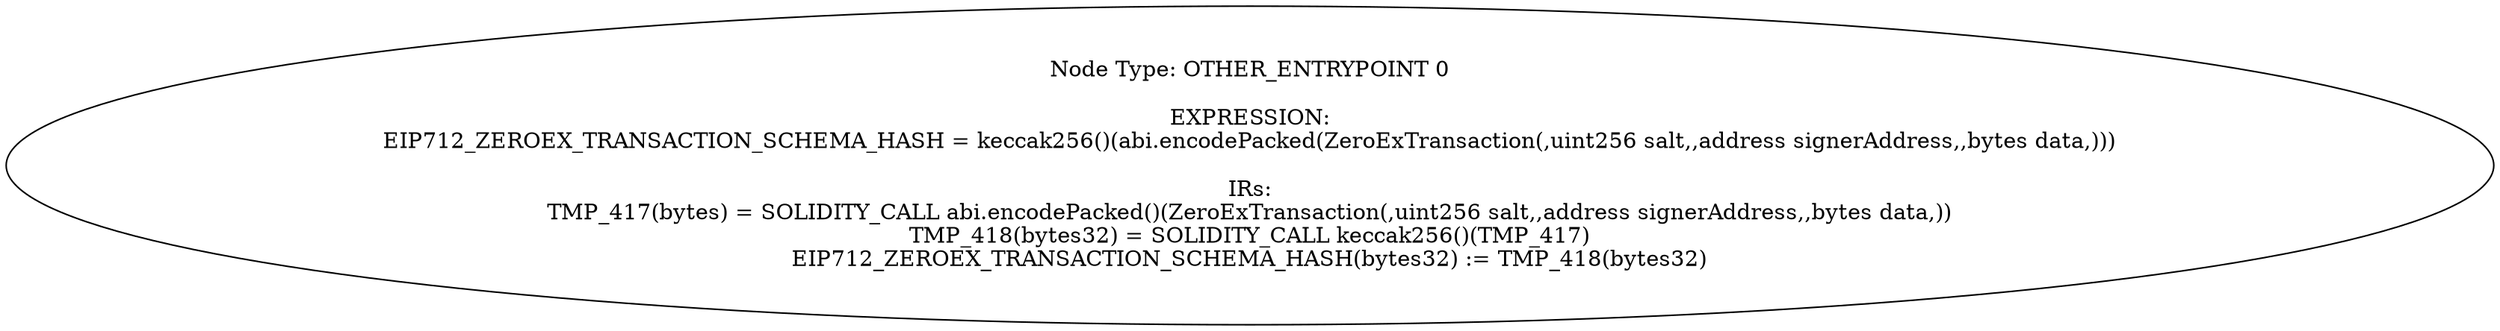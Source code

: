 digraph{
0[label="Node Type: OTHER_ENTRYPOINT 0

EXPRESSION:
EIP712_ZEROEX_TRANSACTION_SCHEMA_HASH = keccak256()(abi.encodePacked(ZeroExTransaction(,uint256 salt,,address signerAddress,,bytes data,)))

IRs:
TMP_417(bytes) = SOLIDITY_CALL abi.encodePacked()(ZeroExTransaction(,uint256 salt,,address signerAddress,,bytes data,))
TMP_418(bytes32) = SOLIDITY_CALL keccak256()(TMP_417)
EIP712_ZEROEX_TRANSACTION_SCHEMA_HASH(bytes32) := TMP_418(bytes32)"];
}
